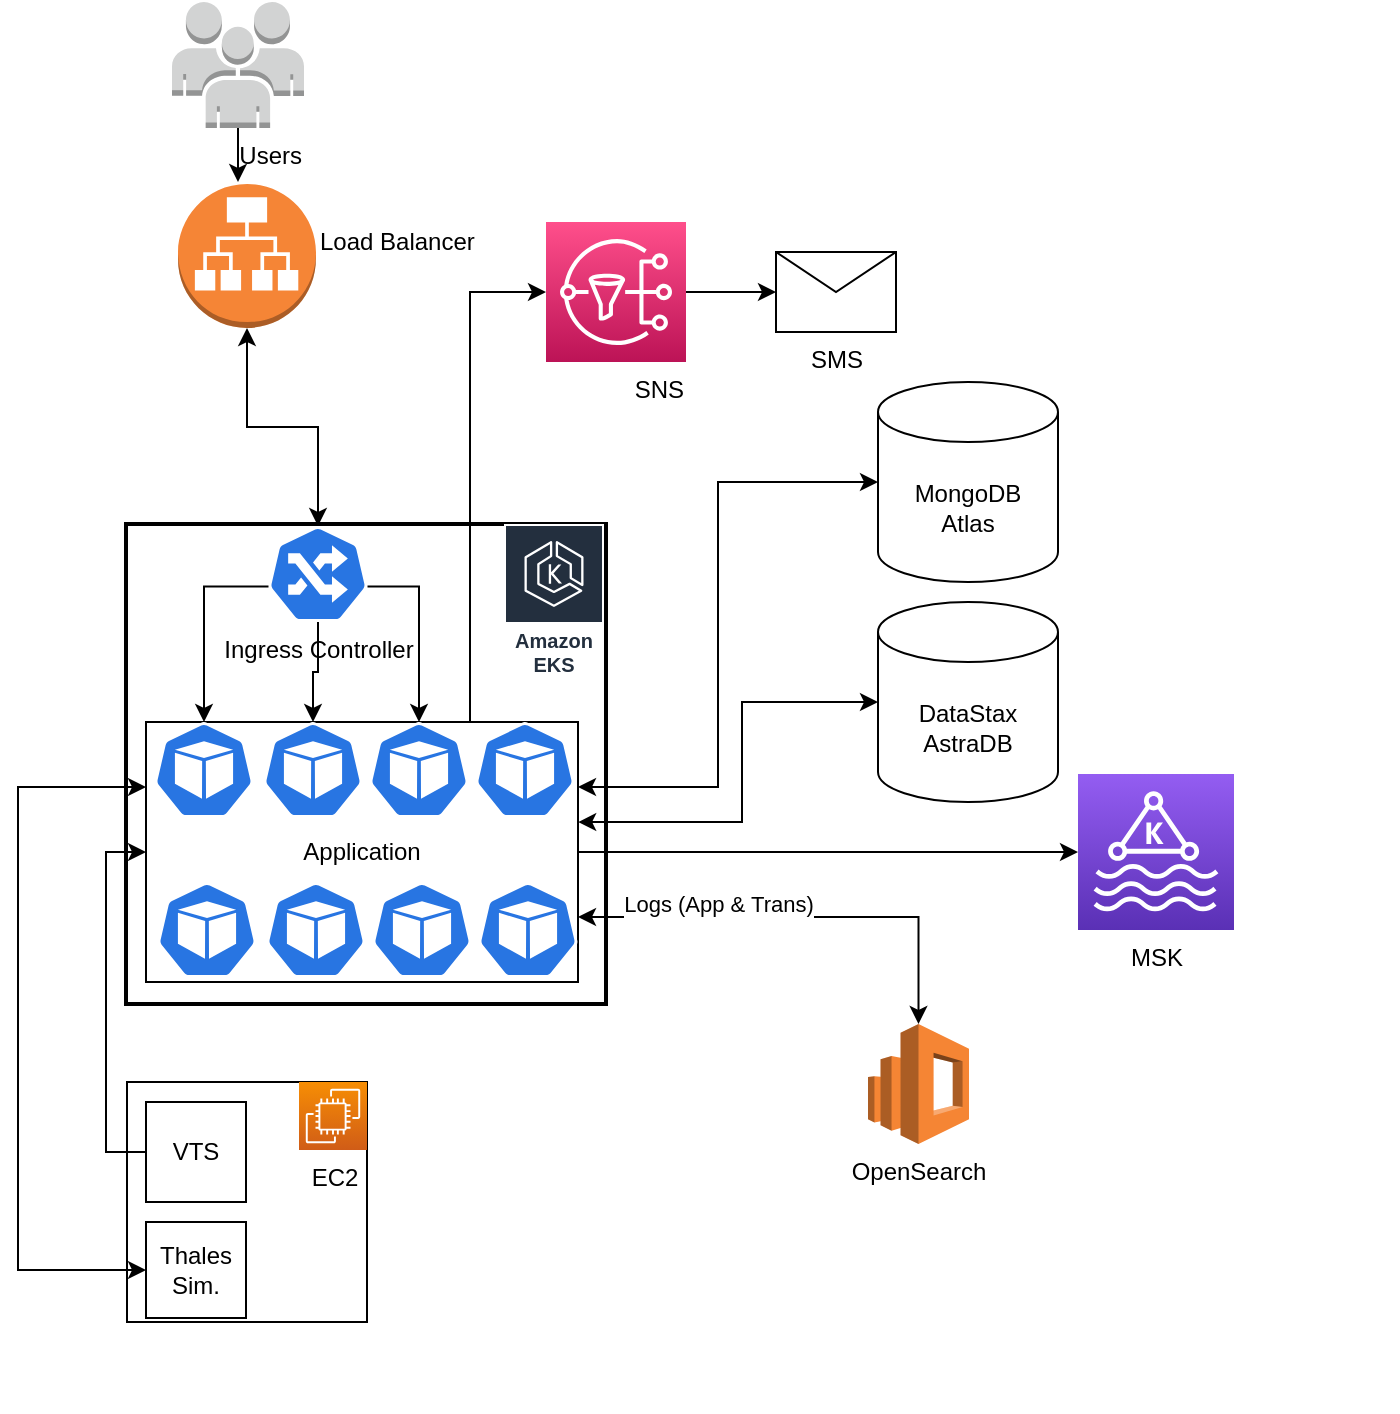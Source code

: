 <mxfile version="21.5.0" type="github">
  <diagram name="Page-1" id="r-T6OLwQH29qr_7euo9l">
    <mxGraphModel dx="1360" dy="822" grid="1" gridSize="10" guides="1" tooltips="1" connect="1" arrows="1" fold="1" page="1" pageScale="1" pageWidth="850" pageHeight="1100" math="0" shadow="0">
      <root>
        <mxCell id="0" />
        <mxCell id="1" parent="0" />
        <mxCell id="qwl05ddgDj3Om6Coo83L-6" value="" style="group" vertex="1" connectable="0" parent="1">
          <mxGeometry x="10" width="690" height="705" as="geometry" />
        </mxCell>
        <mxCell id="oR3EOA6jBZrTbAOyoPTf-1" value="" style="whiteSpace=wrap;html=1;aspect=fixed;strokeWidth=2;" parent="qwl05ddgDj3Om6Coo83L-6" vertex="1">
          <mxGeometry x="54" y="261" width="240" height="240" as="geometry" />
        </mxCell>
        <mxCell id="oR3EOA6jBZrTbAOyoPTf-2" value="MongoDB&lt;br&gt;Atlas" style="shape=cylinder3;whiteSpace=wrap;html=1;boundedLbl=1;backgroundOutline=1;size=15;" parent="qwl05ddgDj3Om6Coo83L-6" vertex="1">
          <mxGeometry x="430" y="190" width="90" height="100" as="geometry" />
        </mxCell>
        <mxCell id="oR3EOA6jBZrTbAOyoPTf-4" value="SMS" style="shape=message;html=1;html=1;outlineConnect=0;labelPosition=center;verticalLabelPosition=bottom;align=center;verticalAlign=top;" parent="qwl05ddgDj3Om6Coo83L-6" vertex="1">
          <mxGeometry x="379" y="125" width="60" height="40" as="geometry" />
        </mxCell>
        <mxCell id="oR3EOA6jBZrTbAOyoPTf-30" style="edgeStyle=orthogonalEdgeStyle;rounded=0;orthogonalLoop=1;jettySize=auto;html=1;exitX=1;exitY=0.5;exitDx=0;exitDy=0;exitPerimeter=0;entryX=0;entryY=0.5;entryDx=0;entryDy=0;" parent="qwl05ddgDj3Om6Coo83L-6" source="oR3EOA6jBZrTbAOyoPTf-5" target="oR3EOA6jBZrTbAOyoPTf-4" edge="1">
          <mxGeometry relative="1" as="geometry" />
        </mxCell>
        <mxCell id="oR3EOA6jBZrTbAOyoPTf-5" value="&lt;div align=&quot;right&quot;&gt;&lt;font color=&quot;#000000&quot;&gt;SNS&lt;/font&gt;&lt;/div&gt;" style="sketch=0;points=[[0,0,0],[0.25,0,0],[0.5,0,0],[0.75,0,0],[1,0,0],[0,1,0],[0.25,1,0],[0.5,1,0],[0.75,1,0],[1,1,0],[0,0.25,0],[0,0.5,0],[0,0.75,0],[1,0.25,0],[1,0.5,0],[1,0.75,0]];outlineConnect=0;fontColor=#232F3E;gradientColor=#FF4F8B;gradientDirection=north;fillColor=#BC1356;strokeColor=#ffffff;dashed=0;verticalLabelPosition=bottom;verticalAlign=top;align=right;html=1;fontSize=12;fontStyle=0;aspect=fixed;shape=mxgraph.aws4.resourceIcon;resIcon=mxgraph.aws4.sns;" parent="qwl05ddgDj3Om6Coo83L-6" vertex="1">
          <mxGeometry x="264" y="110" width="70" height="70" as="geometry" />
        </mxCell>
        <mxCell id="oR3EOA6jBZrTbAOyoPTf-6" value="Amazon EKS" style="sketch=0;outlineConnect=0;fontColor=#232F3E;gradientColor=none;strokeColor=#ffffff;fillColor=#232F3E;dashed=0;verticalLabelPosition=middle;verticalAlign=bottom;align=center;html=1;whiteSpace=wrap;fontSize=10;fontStyle=1;spacing=3;shape=mxgraph.aws4.productIcon;prIcon=mxgraph.aws4.eks;" parent="qwl05ddgDj3Om6Coo83L-6" vertex="1">
          <mxGeometry x="243" y="261" width="50" height="80" as="geometry" />
        </mxCell>
        <mxCell id="oR3EOA6jBZrTbAOyoPTf-8" value="OpenSearch" style="outlineConnect=0;dashed=0;verticalLabelPosition=bottom;verticalAlign=top;align=center;html=1;shape=mxgraph.aws3.elasticsearch_service;fillColor=#F58534;gradientColor=none;" parent="qwl05ddgDj3Om6Coo83L-6" vertex="1">
          <mxGeometry x="425" y="511" width="50.5" height="60" as="geometry" />
        </mxCell>
        <mxCell id="oR3EOA6jBZrTbAOyoPTf-19" value="&lt;div align=&quot;center&quot;&gt;Load Balancer&lt;/div&gt;&lt;div align=&quot;right&quot;&gt;&lt;br&gt;&lt;/div&gt;" style="outlineConnect=0;dashed=0;verticalLabelPosition=middle;verticalAlign=middle;align=left;html=1;shape=mxgraph.aws3.application_load_balancer;fillColor=#F58536;gradientColor=none;labelPosition=right;" parent="qwl05ddgDj3Om6Coo83L-6" vertex="1">
          <mxGeometry x="80" y="91" width="69" height="72" as="geometry" />
        </mxCell>
        <mxCell id="oR3EOA6jBZrTbAOyoPTf-33" style="edgeStyle=orthogonalEdgeStyle;rounded=0;orthogonalLoop=1;jettySize=auto;html=1;exitX=0.5;exitY=1;exitDx=0;exitDy=0;exitPerimeter=0;" parent="qwl05ddgDj3Om6Coo83L-6" source="oR3EOA6jBZrTbAOyoPTf-32" edge="1">
          <mxGeometry relative="1" as="geometry">
            <mxPoint x="110" y="90" as="targetPoint" />
          </mxGeometry>
        </mxCell>
        <mxCell id="oR3EOA6jBZrTbAOyoPTf-32" value="&lt;div align=&quot;right&quot;&gt;Users&lt;/div&gt;" style="outlineConnect=0;dashed=0;verticalLabelPosition=bottom;verticalAlign=top;align=right;html=1;shape=mxgraph.aws3.users;fillColor=#D2D3D3;gradientColor=none;" parent="qwl05ddgDj3Om6Coo83L-6" vertex="1">
          <mxGeometry x="77" width="66" height="63" as="geometry" />
        </mxCell>
        <mxCell id="oR3EOA6jBZrTbAOyoPTf-34" value="" style="whiteSpace=wrap;html=1;aspect=fixed;" parent="qwl05ddgDj3Om6Coo83L-6" vertex="1">
          <mxGeometry x="54.5" y="540" width="120" height="120" as="geometry" />
        </mxCell>
        <mxCell id="oR3EOA6jBZrTbAOyoPTf-35" value="&lt;font color=&quot;#000000&quot;&gt;EC2&lt;/font&gt;" style="sketch=0;points=[[0,0,0],[0.25,0,0],[0.5,0,0],[0.75,0,0],[1,0,0],[0,1,0],[0.25,1,0],[0.5,1,0],[0.75,1,0],[1,1,0],[0,0.25,0],[0,0.5,0],[0,0.75,0],[1,0.25,0],[1,0.5,0],[1,0.75,0]];outlineConnect=0;fontColor=#232F3E;gradientColor=#F78E04;gradientDirection=north;fillColor=#D05C17;strokeColor=#ffffff;dashed=0;verticalLabelPosition=bottom;verticalAlign=top;align=center;html=1;fontSize=12;fontStyle=0;aspect=fixed;shape=mxgraph.aws4.resourceIcon;resIcon=mxgraph.aws4.ec2;" parent="qwl05ddgDj3Om6Coo83L-6" vertex="1">
          <mxGeometry x="140.5" y="540" width="34" height="34" as="geometry" />
        </mxCell>
        <mxCell id="oR3EOA6jBZrTbAOyoPTf-36" value="VTS" style="whiteSpace=wrap;html=1;aspect=fixed;" parent="qwl05ddgDj3Om6Coo83L-6" vertex="1">
          <mxGeometry x="64" y="550" width="50" height="50" as="geometry" />
        </mxCell>
        <mxCell id="oR3EOA6jBZrTbAOyoPTf-37" value="Thales&lt;br&gt;Sim." style="whiteSpace=wrap;html=1;aspect=fixed;" parent="qwl05ddgDj3Om6Coo83L-6" vertex="1">
          <mxGeometry x="64" y="610" width="50" height="48" as="geometry" />
        </mxCell>
        <mxCell id="oR3EOA6jBZrTbAOyoPTf-41" value="&lt;font color=&quot;#000000&quot;&gt;&lt;span style=&quot;background-color: rgb(255, 255, 255);&quot;&gt;MSK&lt;/span&gt;&lt;/font&gt;" style="sketch=0;points=[[0,0,0],[0.25,0,0],[0.5,0,0],[0.75,0,0],[1,0,0],[0,1,0],[0.25,1,0],[0.5,1,0],[0.75,1,0],[1,1,0],[0,0.25,0],[0,0.5,0],[0,0.75,0],[1,0.25,0],[1,0.5,0],[1,0.75,0]];outlineConnect=0;fontColor=#232F3E;gradientColor=#945DF2;gradientDirection=north;fillColor=#5A30B5;strokeColor=#ffffff;dashed=0;verticalLabelPosition=bottom;verticalAlign=top;align=center;html=1;fontSize=12;fontStyle=0;aspect=fixed;shape=mxgraph.aws4.resourceIcon;resIcon=mxgraph.aws4.managed_streaming_for_kafka;" parent="qwl05ddgDj3Om6Coo83L-6" vertex="1">
          <mxGeometry x="530" y="386" width="78" height="78" as="geometry" />
        </mxCell>
        <mxCell id="3_2HW8Un-s5Gs4iZI3K2-1" value="Ingress Controller" style="sketch=0;html=1;dashed=0;whitespace=wrap;fillColor=#2875E2;strokeColor=#ffffff;points=[[0.005,0.63,0],[0.1,0.2,0],[0.9,0.2,0],[0.5,0,0],[0.995,0.63,0],[0.72,0.99,0],[0.5,1,0],[0.28,0.99,0]];verticalLabelPosition=bottom;align=center;verticalAlign=top;shape=mxgraph.kubernetes.icon;prIcon=ing" parent="qwl05ddgDj3Om6Coo83L-6" vertex="1">
          <mxGeometry x="125" y="262" width="50" height="48" as="geometry" />
        </mxCell>
        <mxCell id="3_2HW8Un-s5Gs4iZI3K2-3" style="edgeStyle=orthogonalEdgeStyle;rounded=0;orthogonalLoop=1;jettySize=auto;html=1;entryX=0.5;entryY=0;entryDx=0;entryDy=0;entryPerimeter=0;startArrow=classic;startFill=1;" parent="qwl05ddgDj3Om6Coo83L-6" source="oR3EOA6jBZrTbAOyoPTf-19" target="3_2HW8Un-s5Gs4iZI3K2-1" edge="1">
          <mxGeometry relative="1" as="geometry" />
        </mxCell>
        <mxCell id="3_2HW8Un-s5Gs4iZI3K2-20" style="edgeStyle=orthogonalEdgeStyle;rounded=0;orthogonalLoop=1;jettySize=auto;html=1;exitX=0;exitY=0.25;exitDx=0;exitDy=0;entryX=0;entryY=0.5;entryDx=0;entryDy=0;startArrow=classic;startFill=1;" parent="qwl05ddgDj3Om6Coo83L-6" source="3_2HW8Un-s5Gs4iZI3K2-5" target="oR3EOA6jBZrTbAOyoPTf-37" edge="1">
          <mxGeometry relative="1" as="geometry">
            <Array as="points">
              <mxPoint y="393" />
              <mxPoint y="634" />
            </Array>
          </mxGeometry>
        </mxCell>
        <mxCell id="3_2HW8Un-s5Gs4iZI3K2-24" style="edgeStyle=orthogonalEdgeStyle;rounded=0;orthogonalLoop=1;jettySize=auto;html=1;exitX=1;exitY=0.75;exitDx=0;exitDy=0;startArrow=classic;startFill=1;" parent="qwl05ddgDj3Om6Coo83L-6" source="3_2HW8Un-s5Gs4iZI3K2-5" target="oR3EOA6jBZrTbAOyoPTf-8" edge="1">
          <mxGeometry relative="1" as="geometry" />
        </mxCell>
        <mxCell id="3_2HW8Un-s5Gs4iZI3K2-28" value="&lt;div&gt;Logs (App &amp;amp; Trans)&lt;/div&gt;" style="edgeLabel;html=1;align=center;verticalAlign=middle;resizable=0;points=[];" parent="3_2HW8Un-s5Gs4iZI3K2-24" vertex="1" connectable="0">
          <mxGeometry x="-0.446" y="-3" relative="1" as="geometry">
            <mxPoint x="8" y="-10" as="offset" />
          </mxGeometry>
        </mxCell>
        <mxCell id="3_2HW8Un-s5Gs4iZI3K2-25" style="edgeStyle=orthogonalEdgeStyle;rounded=0;orthogonalLoop=1;jettySize=auto;html=1;exitX=1;exitY=0.5;exitDx=0;exitDy=0;" parent="qwl05ddgDj3Om6Coo83L-6" source="3_2HW8Un-s5Gs4iZI3K2-5" target="oR3EOA6jBZrTbAOyoPTf-41" edge="1">
          <mxGeometry relative="1" as="geometry" />
        </mxCell>
        <mxCell id="3_2HW8Un-s5Gs4iZI3K2-26" style="edgeStyle=orthogonalEdgeStyle;rounded=0;orthogonalLoop=1;jettySize=auto;html=1;exitX=1;exitY=0.25;exitDx=0;exitDy=0;entryX=0;entryY=0.5;entryDx=0;entryDy=0;entryPerimeter=0;startArrow=classic;startFill=1;" parent="qwl05ddgDj3Om6Coo83L-6" source="3_2HW8Un-s5Gs4iZI3K2-5" target="oR3EOA6jBZrTbAOyoPTf-2" edge="1">
          <mxGeometry relative="1" as="geometry">
            <Array as="points">
              <mxPoint x="350" y="393" />
              <mxPoint x="350" y="240" />
              <mxPoint x="419" y="240" />
            </Array>
          </mxGeometry>
        </mxCell>
        <mxCell id="3_2HW8Un-s5Gs4iZI3K2-27" style="edgeStyle=orthogonalEdgeStyle;rounded=0;orthogonalLoop=1;jettySize=auto;html=1;exitX=0.75;exitY=0;exitDx=0;exitDy=0;entryX=0;entryY=0.5;entryDx=0;entryDy=0;entryPerimeter=0;" parent="qwl05ddgDj3Om6Coo83L-6" source="3_2HW8Un-s5Gs4iZI3K2-5" target="oR3EOA6jBZrTbAOyoPTf-5" edge="1">
          <mxGeometry relative="1" as="geometry" />
        </mxCell>
        <mxCell id="3_2HW8Un-s5Gs4iZI3K2-5" value="Application" style="rounded=0;whiteSpace=wrap;html=1;" parent="qwl05ddgDj3Om6Coo83L-6" vertex="1">
          <mxGeometry x="64" y="360" width="216" height="130" as="geometry" />
        </mxCell>
        <mxCell id="3_2HW8Un-s5Gs4iZI3K2-18" style="edgeStyle=orthogonalEdgeStyle;rounded=0;orthogonalLoop=1;jettySize=auto;html=1;exitX=0;exitY=0.5;exitDx=0;exitDy=0;entryX=0;entryY=0.5;entryDx=0;entryDy=0;" parent="qwl05ddgDj3Om6Coo83L-6" source="oR3EOA6jBZrTbAOyoPTf-36" target="3_2HW8Un-s5Gs4iZI3K2-5" edge="1">
          <mxGeometry relative="1" as="geometry" />
        </mxCell>
        <mxCell id="3_2HW8Un-s5Gs4iZI3K2-6" value="" style="sketch=0;html=1;dashed=0;whitespace=wrap;fillColor=#2875E2;strokeColor=#ffffff;points=[[0.005,0.63,0],[0.1,0.2,0],[0.9,0.2,0],[0.5,0,0],[0.995,0.63,0],[0.72,0.99,0],[0.5,1,0],[0.28,0.99,0]];verticalLabelPosition=bottom;align=center;verticalAlign=top;shape=mxgraph.kubernetes.icon;prIcon=pod" parent="qwl05ddgDj3Om6Coo83L-6" vertex="1">
          <mxGeometry x="68" y="360" width="50" height="48" as="geometry" />
        </mxCell>
        <mxCell id="3_2HW8Un-s5Gs4iZI3K2-16" style="edgeStyle=orthogonalEdgeStyle;rounded=0;orthogonalLoop=1;jettySize=auto;html=1;exitX=0.005;exitY=0.63;exitDx=0;exitDy=0;exitPerimeter=0;entryX=0.5;entryY=0;entryDx=0;entryDy=0;entryPerimeter=0;" parent="qwl05ddgDj3Om6Coo83L-6" source="3_2HW8Un-s5Gs4iZI3K2-1" target="3_2HW8Un-s5Gs4iZI3K2-6" edge="1">
          <mxGeometry relative="1" as="geometry" />
        </mxCell>
        <mxCell id="3_2HW8Un-s5Gs4iZI3K2-7" value="" style="sketch=0;html=1;dashed=0;whitespace=wrap;fillColor=#2875E2;strokeColor=#ffffff;points=[[0.005,0.63,0],[0.1,0.2,0],[0.9,0.2,0],[0.5,0,0],[0.995,0.63,0],[0.72,0.99,0],[0.5,1,0],[0.28,0.99,0]];verticalLabelPosition=bottom;align=center;verticalAlign=top;shape=mxgraph.kubernetes.icon;prIcon=pod" parent="qwl05ddgDj3Om6Coo83L-6" vertex="1">
          <mxGeometry x="122.5" y="360" width="50" height="48" as="geometry" />
        </mxCell>
        <mxCell id="3_2HW8Un-s5Gs4iZI3K2-14" style="edgeStyle=orthogonalEdgeStyle;rounded=0;orthogonalLoop=1;jettySize=auto;html=1;entryX=0.5;entryY=0;entryDx=0;entryDy=0;entryPerimeter=0;" parent="qwl05ddgDj3Om6Coo83L-6" source="3_2HW8Un-s5Gs4iZI3K2-1" target="3_2HW8Un-s5Gs4iZI3K2-7" edge="1">
          <mxGeometry relative="1" as="geometry" />
        </mxCell>
        <mxCell id="3_2HW8Un-s5Gs4iZI3K2-8" value="" style="sketch=0;html=1;dashed=0;whitespace=wrap;fillColor=#2875E2;strokeColor=#ffffff;points=[[0.005,0.63,0],[0.1,0.2,0],[0.9,0.2,0],[0.5,0,0],[0.995,0.63,0],[0.72,0.99,0],[0.5,1,0],[0.28,0.99,0]];verticalLabelPosition=bottom;align=center;verticalAlign=top;shape=mxgraph.kubernetes.icon;prIcon=pod" parent="qwl05ddgDj3Om6Coo83L-6" vertex="1">
          <mxGeometry x="175.5" y="360" width="50" height="48" as="geometry" />
        </mxCell>
        <mxCell id="3_2HW8Un-s5Gs4iZI3K2-15" style="edgeStyle=orthogonalEdgeStyle;rounded=0;orthogonalLoop=1;jettySize=auto;html=1;exitX=0.995;exitY=0.63;exitDx=0;exitDy=0;exitPerimeter=0;" parent="qwl05ddgDj3Om6Coo83L-6" source="3_2HW8Un-s5Gs4iZI3K2-1" target="3_2HW8Un-s5Gs4iZI3K2-8" edge="1">
          <mxGeometry relative="1" as="geometry" />
        </mxCell>
        <mxCell id="3_2HW8Un-s5Gs4iZI3K2-9" value="" style="sketch=0;html=1;dashed=0;whitespace=wrap;fillColor=#2875E2;strokeColor=#ffffff;points=[[0.005,0.63,0],[0.1,0.2,0],[0.9,0.2,0],[0.5,0,0],[0.995,0.63,0],[0.72,0.99,0],[0.5,1,0],[0.28,0.99,0]];verticalLabelPosition=bottom;align=center;verticalAlign=top;shape=mxgraph.kubernetes.icon;prIcon=pod" parent="qwl05ddgDj3Om6Coo83L-6" vertex="1">
          <mxGeometry x="228.5" y="360" width="50" height="48" as="geometry" />
        </mxCell>
        <mxCell id="3_2HW8Un-s5Gs4iZI3K2-10" value="" style="sketch=0;html=1;dashed=0;whitespace=wrap;fillColor=#2875E2;strokeColor=#ffffff;points=[[0.005,0.63,0],[0.1,0.2,0],[0.9,0.2,0],[0.5,0,0],[0.995,0.63,0],[0.72,0.99,0],[0.5,1,0],[0.28,0.99,0]];verticalLabelPosition=bottom;align=center;verticalAlign=top;shape=mxgraph.kubernetes.icon;prIcon=pod" parent="qwl05ddgDj3Om6Coo83L-6" vertex="1">
          <mxGeometry x="69.5" y="440" width="50" height="48" as="geometry" />
        </mxCell>
        <mxCell id="3_2HW8Un-s5Gs4iZI3K2-11" value="" style="sketch=0;html=1;dashed=0;whitespace=wrap;fillColor=#2875E2;strokeColor=#ffffff;points=[[0.005,0.63,0],[0.1,0.2,0],[0.9,0.2,0],[0.5,0,0],[0.995,0.63,0],[0.72,0.99,0],[0.5,1,0],[0.28,0.99,0]];verticalLabelPosition=bottom;align=center;verticalAlign=top;shape=mxgraph.kubernetes.icon;prIcon=pod" parent="qwl05ddgDj3Om6Coo83L-6" vertex="1">
          <mxGeometry x="124" y="440" width="50" height="48" as="geometry" />
        </mxCell>
        <mxCell id="3_2HW8Un-s5Gs4iZI3K2-12" value="" style="sketch=0;html=1;dashed=0;whitespace=wrap;fillColor=#2875E2;strokeColor=#ffffff;points=[[0.005,0.63,0],[0.1,0.2,0],[0.9,0.2,0],[0.5,0,0],[0.995,0.63,0],[0.72,0.99,0],[0.5,1,0],[0.28,0.99,0]];verticalLabelPosition=bottom;align=center;verticalAlign=top;shape=mxgraph.kubernetes.icon;prIcon=pod" parent="qwl05ddgDj3Om6Coo83L-6" vertex="1">
          <mxGeometry x="177" y="440" width="50" height="48" as="geometry" />
        </mxCell>
        <mxCell id="3_2HW8Un-s5Gs4iZI3K2-13" value="" style="sketch=0;html=1;dashed=0;whitespace=wrap;fillColor=#2875E2;strokeColor=#ffffff;points=[[0.005,0.63,0],[0.1,0.2,0],[0.9,0.2,0],[0.5,0,0],[0.995,0.63,0],[0.72,0.99,0],[0.5,1,0],[0.28,0.99,0]];verticalLabelPosition=bottom;align=center;verticalAlign=top;shape=mxgraph.kubernetes.icon;prIcon=pod" parent="qwl05ddgDj3Om6Coo83L-6" vertex="1">
          <mxGeometry x="230" y="440" width="50" height="48" as="geometry" />
        </mxCell>
        <mxCell id="qwl05ddgDj3Om6Coo83L-4" style="edgeStyle=orthogonalEdgeStyle;rounded=0;orthogonalLoop=1;jettySize=auto;html=1;exitX=0;exitY=0.5;exitDx=0;exitDy=0;exitPerimeter=0;entryX=0.942;entryY=0.621;entryDx=0;entryDy=0;entryPerimeter=0;startArrow=classic;startFill=1;" edge="1" parent="qwl05ddgDj3Om6Coo83L-6" source="qwl05ddgDj3Om6Coo83L-1" target="oR3EOA6jBZrTbAOyoPTf-1">
          <mxGeometry relative="1" as="geometry" />
        </mxCell>
        <mxCell id="qwl05ddgDj3Om6Coo83L-1" value="DataStax&lt;br&gt;AstraDB" style="shape=cylinder3;whiteSpace=wrap;html=1;boundedLbl=1;backgroundOutline=1;size=15;" vertex="1" parent="qwl05ddgDj3Om6Coo83L-6">
          <mxGeometry x="430" y="300" width="90" height="100" as="geometry" />
        </mxCell>
      </root>
    </mxGraphModel>
  </diagram>
</mxfile>
